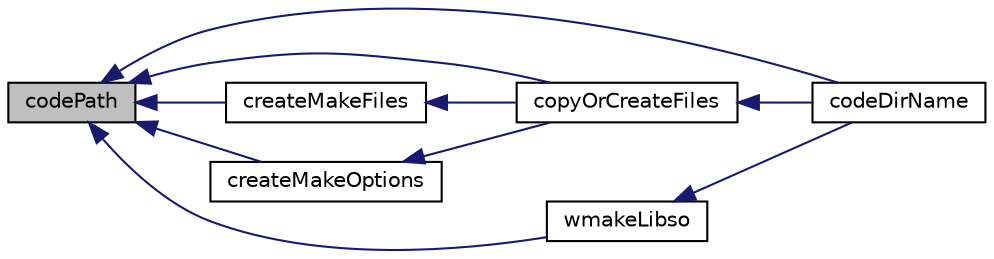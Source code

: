 digraph "codePath"
{
  bgcolor="transparent";
  edge [fontname="Helvetica",fontsize="10",labelfontname="Helvetica",labelfontsize="10"];
  node [fontname="Helvetica",fontsize="10",shape=record];
  rankdir="LR";
  Node1 [label="codePath",height=0.2,width=0.4,color="black", fillcolor="grey75", style="filled", fontcolor="black"];
  Node1 -> Node2 [dir="back",color="midnightblue",fontsize="10",style="solid",fontname="Helvetica"];
  Node2 [label="codeDirName",height=0.2,width=0.4,color="black",URL="$a00594.html#a9dde26399656a693ab209ee4a0eece6a",tooltip="Return the code-dirname. "];
  Node1 -> Node3 [dir="back",color="midnightblue",fontsize="10",style="solid",fontname="Helvetica"];
  Node3 [label="copyOrCreateFiles",height=0.2,width=0.4,color="black",URL="$a00594.html#aafdce80d9c7bfe4288158f3804c5cd53",tooltip="Copy/create files prior to compilation. "];
  Node3 -> Node2 [dir="back",color="midnightblue",fontsize="10",style="solid",fontname="Helvetica"];
  Node1 -> Node4 [dir="back",color="midnightblue",fontsize="10",style="solid",fontname="Helvetica"];
  Node4 [label="createMakeFiles",height=0.2,width=0.4,color="black",URL="$a00594.html#a690da8d74d70b093a7950444b2e8622d",tooltip="Copy/create Make/files prior to compilation. "];
  Node4 -> Node3 [dir="back",color="midnightblue",fontsize="10",style="solid",fontname="Helvetica"];
  Node1 -> Node5 [dir="back",color="midnightblue",fontsize="10",style="solid",fontname="Helvetica"];
  Node5 [label="createMakeOptions",height=0.2,width=0.4,color="black",URL="$a00594.html#a91d5b400fe8a63c9a7cbf2434c587d56",tooltip="Copy/create Make/options prior to compilation. "];
  Node5 -> Node3 [dir="back",color="midnightblue",fontsize="10",style="solid",fontname="Helvetica"];
  Node1 -> Node6 [dir="back",color="midnightblue",fontsize="10",style="solid",fontname="Helvetica"];
  Node6 [label="wmakeLibso",height=0.2,width=0.4,color="black",URL="$a00594.html#a0ca3a27a83c9af8d418a850d2154afba",tooltip="Compile a libso. "];
  Node6 -> Node2 [dir="back",color="midnightblue",fontsize="10",style="solid",fontname="Helvetica"];
}

